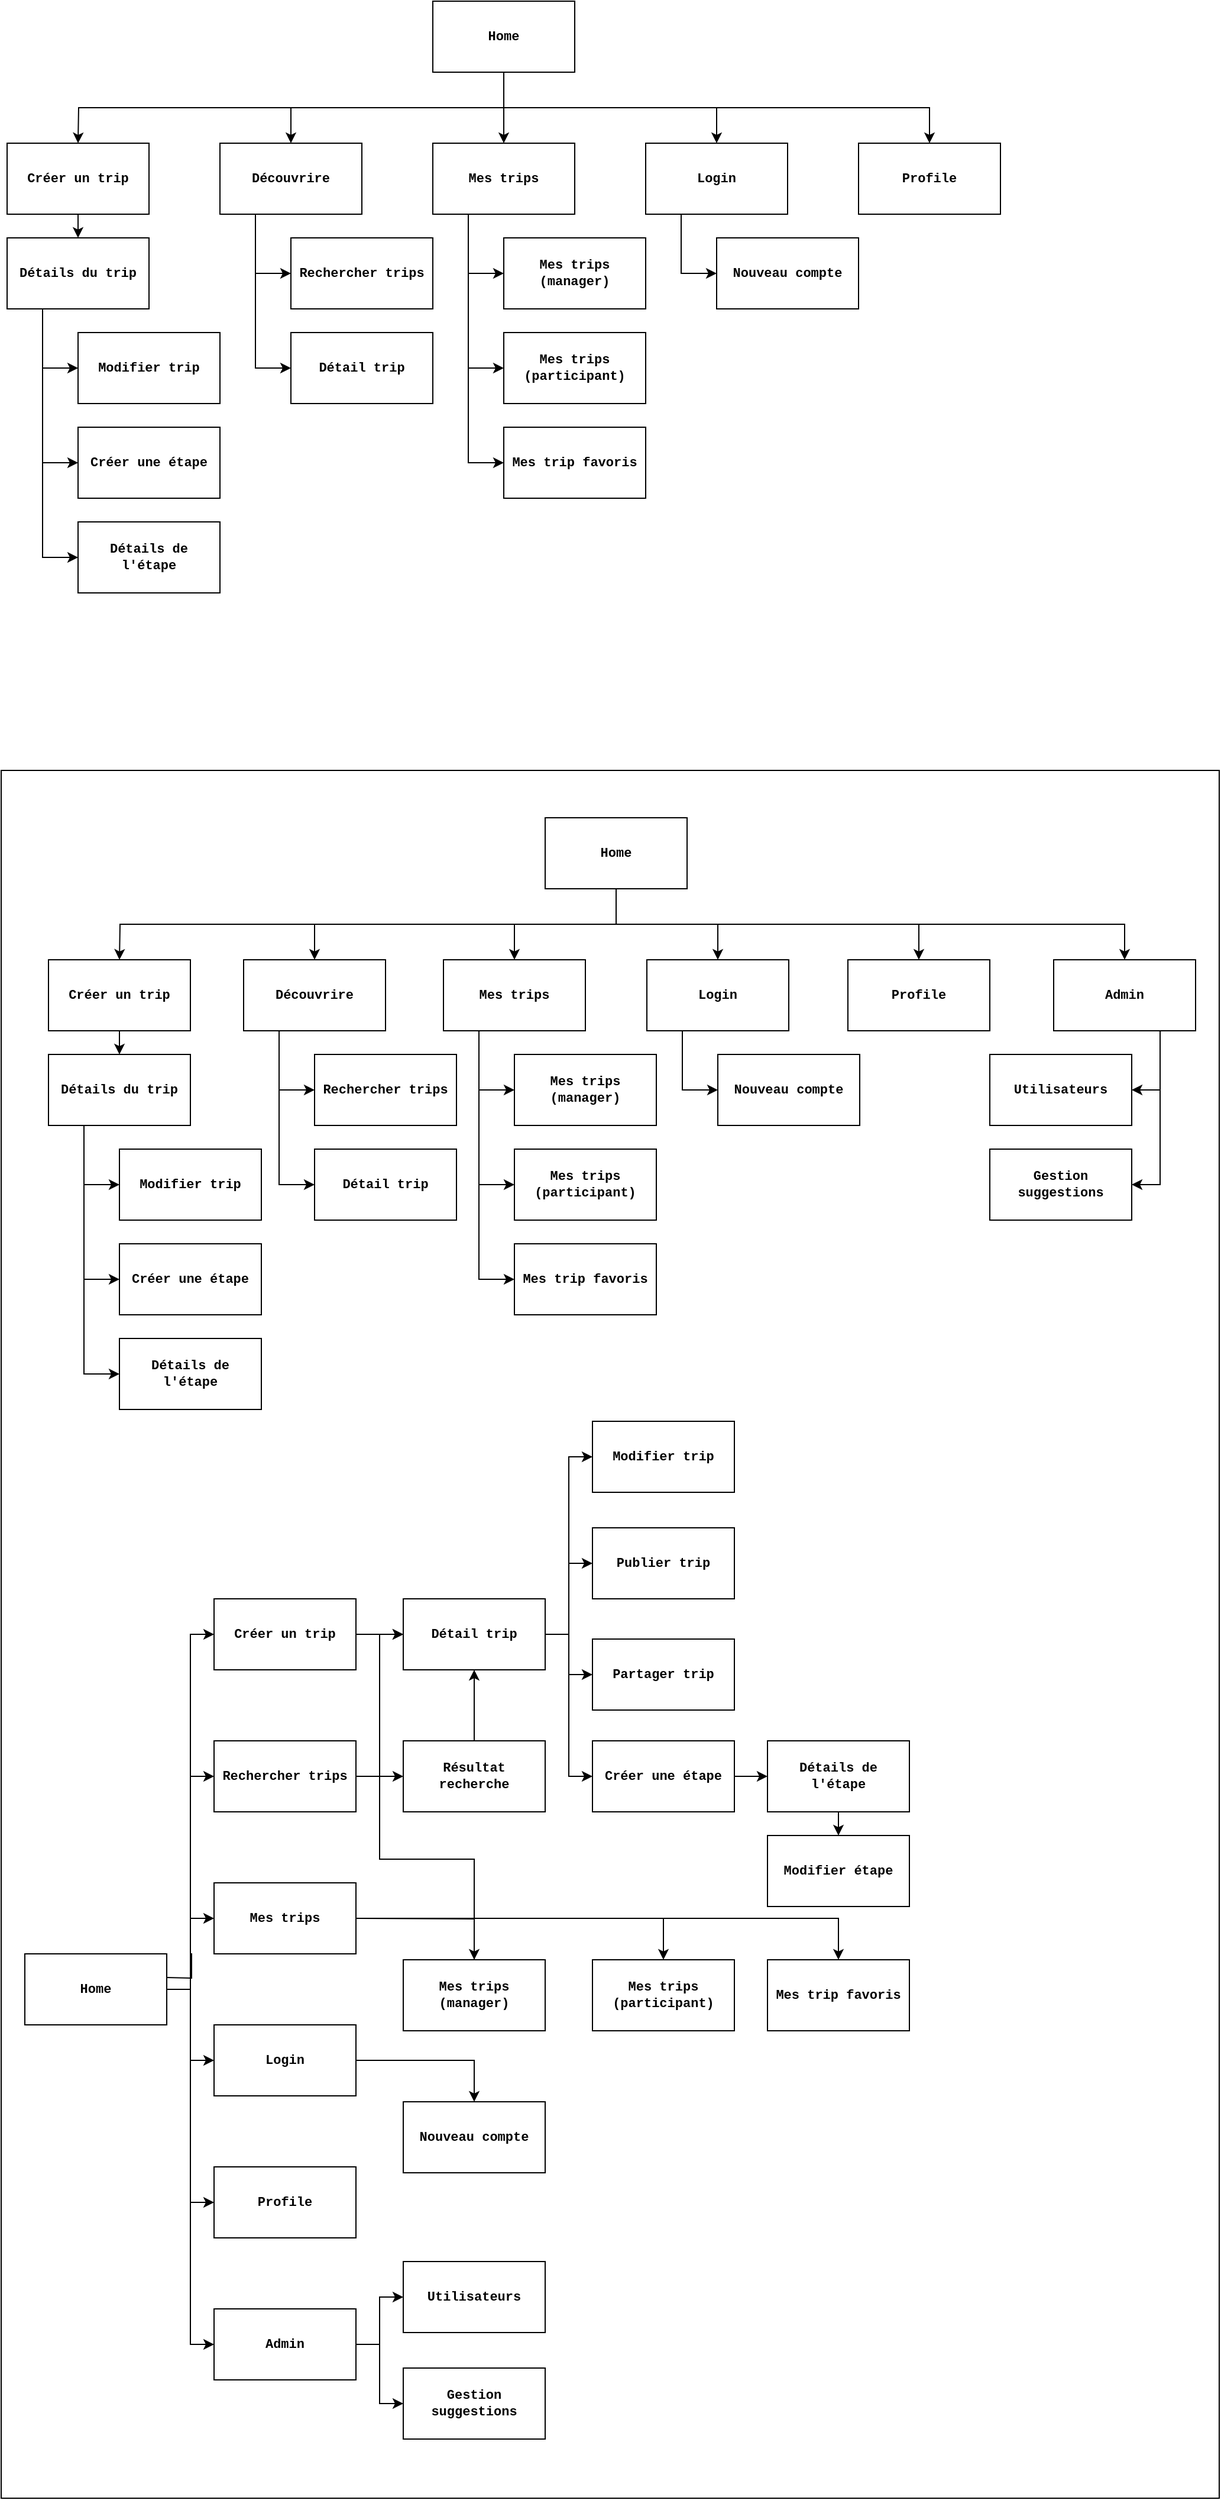 <mxfile version="18.0.1" type="device"><diagram id="WD6jhExkbre8s1qCHnuJ" name="SCREEN STRUCT"><mxGraphModel dx="1673" dy="1018" grid="1" gridSize="10" guides="1" tooltips="1" connect="1" arrows="1" fold="1" page="1" pageScale="1" pageWidth="850" pageHeight="1100" math="0" shadow="0"><root><mxCell id="0"/><mxCell id="1" parent="0"/><mxCell id="XdpDRFvXbUTiAZ6IstUA-133" value="" style="rounded=0;whiteSpace=wrap;html=1;fontFamily=Courier New;fontSize=11;" vertex="1" parent="1"><mxGeometry y="690" width="1030" height="1460" as="geometry"/></mxCell><mxCell id="XdpDRFvXbUTiAZ6IstUA-13" style="edgeStyle=orthogonalEdgeStyle;rounded=0;orthogonalLoop=1;jettySize=auto;html=1;exitX=0.5;exitY=1;exitDx=0;exitDy=0;entryX=0.5;entryY=0;entryDx=0;entryDy=0;fontFamily=Courier New;fontStyle=1;fontSize=11;" edge="1" parent="1" source="H9Oa1BhCk9RziJZAWyvI-1"><mxGeometry relative="1" as="geometry"><mxPoint x="65" y="160" as="targetPoint"/></mxGeometry></mxCell><mxCell id="XdpDRFvXbUTiAZ6IstUA-14" style="edgeStyle=orthogonalEdgeStyle;rounded=0;orthogonalLoop=1;jettySize=auto;html=1;exitX=0.5;exitY=1;exitDx=0;exitDy=0;entryX=0.5;entryY=0;entryDx=0;entryDy=0;fontFamily=Courier New;fontStyle=1;fontSize=11;" edge="1" parent="1" source="H9Oa1BhCk9RziJZAWyvI-1" target="H9Oa1BhCk9RziJZAWyvI-3"><mxGeometry relative="1" as="geometry"/></mxCell><mxCell id="XdpDRFvXbUTiAZ6IstUA-15" style="edgeStyle=orthogonalEdgeStyle;rounded=0;orthogonalLoop=1;jettySize=auto;html=1;exitX=0.5;exitY=1;exitDx=0;exitDy=0;entryX=0.5;entryY=0;entryDx=0;entryDy=0;fontFamily=Courier New;fontStyle=1;fontSize=11;" edge="1" parent="1" source="H9Oa1BhCk9RziJZAWyvI-1" target="H9Oa1BhCk9RziJZAWyvI-14"><mxGeometry relative="1" as="geometry"/></mxCell><mxCell id="XdpDRFvXbUTiAZ6IstUA-16" style="edgeStyle=orthogonalEdgeStyle;rounded=0;orthogonalLoop=1;jettySize=auto;html=1;exitX=0.5;exitY=1;exitDx=0;exitDy=0;entryX=0.5;entryY=0;entryDx=0;entryDy=0;fontFamily=Courier New;fontStyle=1;fontSize=11;" edge="1" parent="1" source="H9Oa1BhCk9RziJZAWyvI-1" target="H9Oa1BhCk9RziJZAWyvI-4"><mxGeometry relative="1" as="geometry"/></mxCell><mxCell id="XdpDRFvXbUTiAZ6IstUA-17" style="edgeStyle=orthogonalEdgeStyle;rounded=0;orthogonalLoop=1;jettySize=auto;html=1;exitX=0.5;exitY=1;exitDx=0;exitDy=0;entryX=0.5;entryY=0;entryDx=0;entryDy=0;fontFamily=Courier New;fontStyle=1;fontSize=11;" edge="1" parent="1" source="H9Oa1BhCk9RziJZAWyvI-1" target="XdpDRFvXbUTiAZ6IstUA-6"><mxGeometry relative="1" as="geometry"/></mxCell><mxCell id="H9Oa1BhCk9RziJZAWyvI-1" value="Home" style="rounded=0;whiteSpace=wrap;html=1;fontFamily=Courier New;fontStyle=1;fontSize=11;" parent="1" vertex="1"><mxGeometry x="365" y="40" width="120" height="60" as="geometry"/></mxCell><mxCell id="H9Oa1BhCk9RziJZAWyvI-20" style="edgeStyle=orthogonalEdgeStyle;rounded=0;orthogonalLoop=1;jettySize=auto;html=1;exitX=0.25;exitY=1;exitDx=0;exitDy=0;entryX=0;entryY=0.5;entryDx=0;entryDy=0;fontFamily=Courier New;fontStyle=1;fontSize=11;" parent="1" source="H9Oa1BhCk9RziJZAWyvI-3" target="H9Oa1BhCk9RziJZAWyvI-18" edge="1"><mxGeometry relative="1" as="geometry"/></mxCell><mxCell id="H9Oa1BhCk9RziJZAWyvI-21" style="edgeStyle=orthogonalEdgeStyle;rounded=0;orthogonalLoop=1;jettySize=auto;html=1;exitX=0.25;exitY=1;exitDx=0;exitDy=0;entryX=0;entryY=0.5;entryDx=0;entryDy=0;fontFamily=Courier New;fontStyle=1;fontSize=11;" parent="1" source="H9Oa1BhCk9RziJZAWyvI-3" target="H9Oa1BhCk9RziJZAWyvI-19" edge="1"><mxGeometry relative="1" as="geometry"/></mxCell><mxCell id="H9Oa1BhCk9RziJZAWyvI-3" value="Découvrire" style="rounded=0;whiteSpace=wrap;html=1;fontFamily=Courier New;fontStyle=1;fontSize=11;" parent="1" vertex="1"><mxGeometry x="185" y="160" width="120" height="60" as="geometry"/></mxCell><mxCell id="H9Oa1BhCk9RziJZAWyvI-24" style="edgeStyle=orthogonalEdgeStyle;rounded=0;orthogonalLoop=1;jettySize=auto;html=1;exitX=0.25;exitY=1;exitDx=0;exitDy=0;entryX=0;entryY=0.5;entryDx=0;entryDy=0;fontFamily=Courier New;fontStyle=1;fontSize=11;" parent="1" source="H9Oa1BhCk9RziJZAWyvI-4" target="H9Oa1BhCk9RziJZAWyvI-5" edge="1"><mxGeometry relative="1" as="geometry"/></mxCell><mxCell id="H9Oa1BhCk9RziJZAWyvI-4" value="Login" style="rounded=0;whiteSpace=wrap;html=1;fontFamily=Courier New;fontStyle=1;fontSize=11;" parent="1" vertex="1"><mxGeometry x="545" y="160" width="120" height="60" as="geometry"/></mxCell><mxCell id="H9Oa1BhCk9RziJZAWyvI-5" value="Nouveau compte" style="rounded=0;whiteSpace=wrap;html=1;fontFamily=Courier New;fontStyle=1;fontSize=11;" parent="1" vertex="1"><mxGeometry x="605" y="240" width="120" height="60" as="geometry"/></mxCell><mxCell id="H9Oa1BhCk9RziJZAWyvI-22" style="edgeStyle=orthogonalEdgeStyle;rounded=0;orthogonalLoop=1;jettySize=auto;html=1;exitX=0.25;exitY=1;exitDx=0;exitDy=0;entryX=0;entryY=0.5;entryDx=0;entryDy=0;fontFamily=Courier New;fontStyle=1;fontSize=11;" parent="1" source="H9Oa1BhCk9RziJZAWyvI-14" target="H9Oa1BhCk9RziJZAWyvI-15" edge="1"><mxGeometry relative="1" as="geometry"/></mxCell><mxCell id="H9Oa1BhCk9RziJZAWyvI-23" style="edgeStyle=orthogonalEdgeStyle;rounded=0;orthogonalLoop=1;jettySize=auto;html=1;exitX=0.25;exitY=1;exitDx=0;exitDy=0;entryX=0;entryY=0.5;entryDx=0;entryDy=0;fontFamily=Courier New;fontStyle=1;fontSize=11;" parent="1" source="H9Oa1BhCk9RziJZAWyvI-14" target="H9Oa1BhCk9RziJZAWyvI-16" edge="1"><mxGeometry relative="1" as="geometry"/></mxCell><mxCell id="XdpDRFvXbUTiAZ6IstUA-4" style="edgeStyle=orthogonalEdgeStyle;rounded=0;orthogonalLoop=1;jettySize=auto;html=1;exitX=0.25;exitY=1;exitDx=0;exitDy=0;entryX=0;entryY=0.5;entryDx=0;entryDy=0;fontFamily=Courier New;fontStyle=1;fontSize=11;" edge="1" parent="1" source="H9Oa1BhCk9RziJZAWyvI-14" target="XdpDRFvXbUTiAZ6IstUA-3"><mxGeometry relative="1" as="geometry"/></mxCell><mxCell id="H9Oa1BhCk9RziJZAWyvI-14" value="Mes trips" style="rounded=0;whiteSpace=wrap;html=1;fontFamily=Courier New;fontStyle=1;fontSize=11;" parent="1" vertex="1"><mxGeometry x="365" y="160" width="120" height="60" as="geometry"/></mxCell><mxCell id="H9Oa1BhCk9RziJZAWyvI-15" value="Mes trips (manager)" style="rounded=0;whiteSpace=wrap;html=1;fontFamily=Courier New;fontStyle=1;fontSize=11;" parent="1" vertex="1"><mxGeometry x="425" y="240" width="120" height="60" as="geometry"/></mxCell><mxCell id="H9Oa1BhCk9RziJZAWyvI-16" value="Mes trips (participant)" style="rounded=0;whiteSpace=wrap;html=1;fontFamily=Courier New;fontStyle=1;fontSize=11;" parent="1" vertex="1"><mxGeometry x="425" y="320" width="120" height="60" as="geometry"/></mxCell><mxCell id="H9Oa1BhCk9RziJZAWyvI-18" value="Rechercher trips" style="rounded=0;whiteSpace=wrap;html=1;fontFamily=Courier New;fontStyle=1;fontSize=11;" parent="1" vertex="1"><mxGeometry x="245" y="240" width="120" height="60" as="geometry"/></mxCell><mxCell id="H9Oa1BhCk9RziJZAWyvI-19" value="Détail trip" style="rounded=0;whiteSpace=wrap;html=1;fontFamily=Courier New;fontStyle=1;fontSize=11;" parent="1" vertex="1"><mxGeometry x="245" y="320" width="120" height="60" as="geometry"/></mxCell><mxCell id="H9Oa1BhCk9RziJZAWyvI-30" style="edgeStyle=orthogonalEdgeStyle;rounded=0;orthogonalLoop=1;jettySize=auto;html=1;exitX=0.5;exitY=1;exitDx=0;exitDy=0;entryX=0.5;entryY=0;entryDx=0;entryDy=0;fontFamily=Courier New;fontStyle=1;fontSize=11;" parent="1" source="H9Oa1BhCk9RziJZAWyvI-27" target="H9Oa1BhCk9RziJZAWyvI-29" edge="1"><mxGeometry relative="1" as="geometry"/></mxCell><mxCell id="H9Oa1BhCk9RziJZAWyvI-27" value="Créer un trip" style="rounded=0;whiteSpace=wrap;html=1;fontFamily=Courier New;fontStyle=1;fontSize=11;" parent="1" vertex="1"><mxGeometry x="5" y="160" width="120" height="60" as="geometry"/></mxCell><mxCell id="XdpDRFvXbUTiAZ6IstUA-25" style="edgeStyle=orthogonalEdgeStyle;rounded=0;orthogonalLoop=1;jettySize=auto;html=1;exitX=0.25;exitY=1;exitDx=0;exitDy=0;entryX=0;entryY=0.5;entryDx=0;entryDy=0;fontFamily=Courier New;fontStyle=1;fontSize=11;" edge="1" parent="1" source="H9Oa1BhCk9RziJZAWyvI-29" target="XdpDRFvXbUTiAZ6IstUA-24"><mxGeometry relative="1" as="geometry"/></mxCell><mxCell id="XdpDRFvXbUTiAZ6IstUA-26" style="edgeStyle=orthogonalEdgeStyle;rounded=0;orthogonalLoop=1;jettySize=auto;html=1;exitX=0.25;exitY=1;exitDx=0;exitDy=0;entryX=0;entryY=0.5;entryDx=0;entryDy=0;fontFamily=Courier New;fontStyle=1;fontSize=11;" edge="1" parent="1" source="H9Oa1BhCk9RziJZAWyvI-29" target="XdpDRFvXbUTiAZ6IstUA-21"><mxGeometry relative="1" as="geometry"/></mxCell><mxCell id="XdpDRFvXbUTiAZ6IstUA-27" style="edgeStyle=orthogonalEdgeStyle;rounded=0;orthogonalLoop=1;jettySize=auto;html=1;exitX=0.25;exitY=1;exitDx=0;exitDy=0;entryX=0;entryY=0.5;entryDx=0;entryDy=0;fontFamily=Courier New;fontStyle=1;fontSize=11;" edge="1" parent="1" source="H9Oa1BhCk9RziJZAWyvI-29" target="XdpDRFvXbUTiAZ6IstUA-19"><mxGeometry relative="1" as="geometry"/></mxCell><mxCell id="H9Oa1BhCk9RziJZAWyvI-29" value="Détails du trip" style="rounded=0;whiteSpace=wrap;html=1;fontFamily=Courier New;fontStyle=1;fontSize=11;" parent="1" vertex="1"><mxGeometry x="5" y="240" width="120" height="60" as="geometry"/></mxCell><mxCell id="XdpDRFvXbUTiAZ6IstUA-3" value="Mes trip favoris" style="rounded=0;whiteSpace=wrap;html=1;fontFamily=Courier New;fontStyle=1;fontSize=11;" vertex="1" parent="1"><mxGeometry x="425" y="400" width="120" height="60" as="geometry"/></mxCell><mxCell id="XdpDRFvXbUTiAZ6IstUA-6" value="Profile" style="rounded=0;whiteSpace=wrap;html=1;fontFamily=Courier New;fontStyle=1;fontSize=11;" vertex="1" parent="1"><mxGeometry x="725" y="160" width="120" height="60" as="geometry"/></mxCell><mxCell id="XdpDRFvXbUTiAZ6IstUA-19" value="Détails de l'étape" style="rounded=0;whiteSpace=wrap;html=1;fontFamily=Courier New;fontStyle=1;fontSize=11;" vertex="1" parent="1"><mxGeometry x="65" y="480" width="120" height="60" as="geometry"/></mxCell><mxCell id="XdpDRFvXbUTiAZ6IstUA-21" value="Créer une étape" style="rounded=0;whiteSpace=wrap;html=1;fontFamily=Courier New;fontStyle=1;fontSize=11;" vertex="1" parent="1"><mxGeometry x="65" y="400" width="120" height="60" as="geometry"/></mxCell><mxCell id="XdpDRFvXbUTiAZ6IstUA-24" value="Modifier trip" style="rounded=0;whiteSpace=wrap;html=1;fontFamily=Courier New;fontStyle=1;fontSize=11;" vertex="1" parent="1"><mxGeometry x="65" y="320" width="120" height="60" as="geometry"/></mxCell><mxCell id="XdpDRFvXbUTiAZ6IstUA-28" style="edgeStyle=orthogonalEdgeStyle;rounded=0;orthogonalLoop=1;jettySize=auto;html=1;exitX=0.5;exitY=1;exitDx=0;exitDy=0;entryX=0.5;entryY=0;entryDx=0;entryDy=0;fontFamily=Courier New;fontStyle=1;fontSize=11;" edge="1" parent="1" source="XdpDRFvXbUTiAZ6IstUA-33"><mxGeometry relative="1" as="geometry"><mxPoint x="100" y="850" as="targetPoint"/></mxGeometry></mxCell><mxCell id="XdpDRFvXbUTiAZ6IstUA-29" style="edgeStyle=orthogonalEdgeStyle;rounded=0;orthogonalLoop=1;jettySize=auto;html=1;exitX=0.5;exitY=1;exitDx=0;exitDy=0;entryX=0.5;entryY=0;entryDx=0;entryDy=0;fontFamily=Courier New;fontStyle=1;fontSize=11;" edge="1" parent="1" source="XdpDRFvXbUTiAZ6IstUA-33" target="XdpDRFvXbUTiAZ6IstUA-36"><mxGeometry relative="1" as="geometry"/></mxCell><mxCell id="XdpDRFvXbUTiAZ6IstUA-30" style="edgeStyle=orthogonalEdgeStyle;rounded=0;orthogonalLoop=1;jettySize=auto;html=1;exitX=0.5;exitY=1;exitDx=0;exitDy=0;entryX=0.5;entryY=0;entryDx=0;entryDy=0;fontFamily=Courier New;fontStyle=1;fontSize=11;" edge="1" parent="1" source="XdpDRFvXbUTiAZ6IstUA-33" target="XdpDRFvXbUTiAZ6IstUA-43"><mxGeometry relative="1" as="geometry"/></mxCell><mxCell id="XdpDRFvXbUTiAZ6IstUA-31" style="edgeStyle=orthogonalEdgeStyle;rounded=0;orthogonalLoop=1;jettySize=auto;html=1;exitX=0.5;exitY=1;exitDx=0;exitDy=0;entryX=0.5;entryY=0;entryDx=0;entryDy=0;fontFamily=Courier New;fontStyle=1;fontSize=11;" edge="1" parent="1" source="XdpDRFvXbUTiAZ6IstUA-33" target="XdpDRFvXbUTiAZ6IstUA-38"><mxGeometry relative="1" as="geometry"/></mxCell><mxCell id="XdpDRFvXbUTiAZ6IstUA-32" style="edgeStyle=orthogonalEdgeStyle;rounded=0;orthogonalLoop=1;jettySize=auto;html=1;exitX=0.5;exitY=1;exitDx=0;exitDy=0;entryX=0.5;entryY=0;entryDx=0;entryDy=0;fontFamily=Courier New;fontStyle=1;fontSize=11;" edge="1" parent="1" source="XdpDRFvXbUTiAZ6IstUA-33" target="XdpDRFvXbUTiAZ6IstUA-55"><mxGeometry relative="1" as="geometry"/></mxCell><mxCell id="XdpDRFvXbUTiAZ6IstUA-61" style="edgeStyle=orthogonalEdgeStyle;rounded=0;orthogonalLoop=1;jettySize=auto;html=1;exitX=0.5;exitY=1;exitDx=0;exitDy=0;entryX=0.5;entryY=0;entryDx=0;entryDy=0;fontFamily=Courier New;fontStyle=1;fontSize=11;" edge="1" parent="1" source="XdpDRFvXbUTiAZ6IstUA-33" target="XdpDRFvXbUTiAZ6IstUA-59"><mxGeometry relative="1" as="geometry"/></mxCell><mxCell id="XdpDRFvXbUTiAZ6IstUA-33" value="Home" style="rounded=0;whiteSpace=wrap;html=1;fontFamily=Courier New;fontStyle=1;fontSize=11;" vertex="1" parent="1"><mxGeometry x="460" y="730" width="120" height="60" as="geometry"/></mxCell><mxCell id="XdpDRFvXbUTiAZ6IstUA-34" style="edgeStyle=orthogonalEdgeStyle;rounded=0;orthogonalLoop=1;jettySize=auto;html=1;exitX=0.25;exitY=1;exitDx=0;exitDy=0;entryX=0;entryY=0.5;entryDx=0;entryDy=0;fontFamily=Courier New;fontStyle=1;fontSize=11;" edge="1" parent="1" source="XdpDRFvXbUTiAZ6IstUA-36" target="XdpDRFvXbUTiAZ6IstUA-46"><mxGeometry relative="1" as="geometry"/></mxCell><mxCell id="XdpDRFvXbUTiAZ6IstUA-35" style="edgeStyle=orthogonalEdgeStyle;rounded=0;orthogonalLoop=1;jettySize=auto;html=1;exitX=0.25;exitY=1;exitDx=0;exitDy=0;entryX=0;entryY=0.5;entryDx=0;entryDy=0;fontFamily=Courier New;fontStyle=1;fontSize=11;" edge="1" parent="1" source="XdpDRFvXbUTiAZ6IstUA-36" target="XdpDRFvXbUTiAZ6IstUA-47"><mxGeometry relative="1" as="geometry"/></mxCell><mxCell id="XdpDRFvXbUTiAZ6IstUA-36" value="Découvrire" style="rounded=0;whiteSpace=wrap;html=1;fontFamily=Courier New;fontStyle=1;fontSize=11;" vertex="1" parent="1"><mxGeometry x="205" y="850" width="120" height="60" as="geometry"/></mxCell><mxCell id="XdpDRFvXbUTiAZ6IstUA-37" style="edgeStyle=orthogonalEdgeStyle;rounded=0;orthogonalLoop=1;jettySize=auto;html=1;exitX=0.25;exitY=1;exitDx=0;exitDy=0;entryX=0;entryY=0.5;entryDx=0;entryDy=0;fontFamily=Courier New;fontStyle=1;fontSize=11;" edge="1" parent="1" source="XdpDRFvXbUTiAZ6IstUA-38" target="XdpDRFvXbUTiAZ6IstUA-39"><mxGeometry relative="1" as="geometry"/></mxCell><mxCell id="XdpDRFvXbUTiAZ6IstUA-38" value="Login" style="rounded=0;whiteSpace=wrap;html=1;fontFamily=Courier New;fontStyle=1;fontSize=11;" vertex="1" parent="1"><mxGeometry x="546" y="850" width="120" height="60" as="geometry"/></mxCell><mxCell id="XdpDRFvXbUTiAZ6IstUA-39" value="Nouveau compte" style="rounded=0;whiteSpace=wrap;html=1;fontFamily=Courier New;fontStyle=1;fontSize=11;" vertex="1" parent="1"><mxGeometry x="606" y="930" width="120" height="60" as="geometry"/></mxCell><mxCell id="XdpDRFvXbUTiAZ6IstUA-40" style="edgeStyle=orthogonalEdgeStyle;rounded=0;orthogonalLoop=1;jettySize=auto;html=1;exitX=0.25;exitY=1;exitDx=0;exitDy=0;entryX=0;entryY=0.5;entryDx=0;entryDy=0;fontFamily=Courier New;fontStyle=1;fontSize=11;" edge="1" parent="1" source="XdpDRFvXbUTiAZ6IstUA-43" target="XdpDRFvXbUTiAZ6IstUA-44"><mxGeometry relative="1" as="geometry"/></mxCell><mxCell id="XdpDRFvXbUTiAZ6IstUA-41" style="edgeStyle=orthogonalEdgeStyle;rounded=0;orthogonalLoop=1;jettySize=auto;html=1;exitX=0.25;exitY=1;exitDx=0;exitDy=0;entryX=0;entryY=0.5;entryDx=0;entryDy=0;fontFamily=Courier New;fontStyle=1;fontSize=11;" edge="1" parent="1" source="XdpDRFvXbUTiAZ6IstUA-43" target="XdpDRFvXbUTiAZ6IstUA-45"><mxGeometry relative="1" as="geometry"/></mxCell><mxCell id="XdpDRFvXbUTiAZ6IstUA-42" style="edgeStyle=orthogonalEdgeStyle;rounded=0;orthogonalLoop=1;jettySize=auto;html=1;exitX=0.25;exitY=1;exitDx=0;exitDy=0;entryX=0;entryY=0.5;entryDx=0;entryDy=0;fontFamily=Courier New;fontStyle=1;fontSize=11;" edge="1" parent="1" source="XdpDRFvXbUTiAZ6IstUA-43" target="XdpDRFvXbUTiAZ6IstUA-54"><mxGeometry relative="1" as="geometry"/></mxCell><mxCell id="XdpDRFvXbUTiAZ6IstUA-43" value="Mes trips" style="rounded=0;whiteSpace=wrap;html=1;fontFamily=Courier New;fontStyle=1;fontSize=11;" vertex="1" parent="1"><mxGeometry x="374" y="850" width="120" height="60" as="geometry"/></mxCell><mxCell id="XdpDRFvXbUTiAZ6IstUA-44" value="Mes trips (manager)" style="rounded=0;whiteSpace=wrap;html=1;fontFamily=Courier New;fontStyle=1;fontSize=11;" vertex="1" parent="1"><mxGeometry x="434" y="930" width="120" height="60" as="geometry"/></mxCell><mxCell id="XdpDRFvXbUTiAZ6IstUA-45" value="Mes trips (participant)" style="rounded=0;whiteSpace=wrap;html=1;fontFamily=Courier New;fontStyle=1;fontSize=11;" vertex="1" parent="1"><mxGeometry x="434" y="1010" width="120" height="60" as="geometry"/></mxCell><mxCell id="XdpDRFvXbUTiAZ6IstUA-46" value="Rechercher trips" style="rounded=0;whiteSpace=wrap;html=1;fontFamily=Courier New;fontStyle=1;fontSize=11;" vertex="1" parent="1"><mxGeometry x="265" y="930" width="120" height="60" as="geometry"/></mxCell><mxCell id="XdpDRFvXbUTiAZ6IstUA-47" value="Détail trip" style="rounded=0;whiteSpace=wrap;html=1;fontFamily=Courier New;fontStyle=1;fontSize=11;" vertex="1" parent="1"><mxGeometry x="265" y="1010" width="120" height="60" as="geometry"/></mxCell><mxCell id="XdpDRFvXbUTiAZ6IstUA-48" style="edgeStyle=orthogonalEdgeStyle;rounded=0;orthogonalLoop=1;jettySize=auto;html=1;exitX=0.5;exitY=1;exitDx=0;exitDy=0;entryX=0.5;entryY=0;entryDx=0;entryDy=0;fontFamily=Courier New;fontStyle=1;fontSize=11;" edge="1" parent="1" source="XdpDRFvXbUTiAZ6IstUA-49" target="XdpDRFvXbUTiAZ6IstUA-53"><mxGeometry relative="1" as="geometry"/></mxCell><mxCell id="XdpDRFvXbUTiAZ6IstUA-49" value="Créer un trip" style="rounded=0;whiteSpace=wrap;html=1;fontFamily=Courier New;fontStyle=1;fontSize=11;" vertex="1" parent="1"><mxGeometry x="40" y="850" width="120" height="60" as="geometry"/></mxCell><mxCell id="XdpDRFvXbUTiAZ6IstUA-50" style="edgeStyle=orthogonalEdgeStyle;rounded=0;orthogonalLoop=1;jettySize=auto;html=1;exitX=0.25;exitY=1;exitDx=0;exitDy=0;entryX=0;entryY=0.5;entryDx=0;entryDy=0;fontFamily=Courier New;fontStyle=1;fontSize=11;" edge="1" parent="1" source="XdpDRFvXbUTiAZ6IstUA-53" target="XdpDRFvXbUTiAZ6IstUA-58"><mxGeometry relative="1" as="geometry"/></mxCell><mxCell id="XdpDRFvXbUTiAZ6IstUA-51" style="edgeStyle=orthogonalEdgeStyle;rounded=0;orthogonalLoop=1;jettySize=auto;html=1;exitX=0.25;exitY=1;exitDx=0;exitDy=0;entryX=0;entryY=0.5;entryDx=0;entryDy=0;fontFamily=Courier New;fontStyle=1;fontSize=11;" edge="1" parent="1" source="XdpDRFvXbUTiAZ6IstUA-53" target="XdpDRFvXbUTiAZ6IstUA-57"><mxGeometry relative="1" as="geometry"/></mxCell><mxCell id="XdpDRFvXbUTiAZ6IstUA-52" style="edgeStyle=orthogonalEdgeStyle;rounded=0;orthogonalLoop=1;jettySize=auto;html=1;exitX=0.25;exitY=1;exitDx=0;exitDy=0;entryX=0;entryY=0.5;entryDx=0;entryDy=0;fontFamily=Courier New;fontStyle=1;fontSize=11;" edge="1" parent="1" source="XdpDRFvXbUTiAZ6IstUA-53" target="XdpDRFvXbUTiAZ6IstUA-56"><mxGeometry relative="1" as="geometry"/></mxCell><mxCell id="XdpDRFvXbUTiAZ6IstUA-53" value="Détails du trip" style="rounded=0;whiteSpace=wrap;html=1;fontFamily=Courier New;fontStyle=1;fontSize=11;" vertex="1" parent="1"><mxGeometry x="40" y="930" width="120" height="60" as="geometry"/></mxCell><mxCell id="XdpDRFvXbUTiAZ6IstUA-54" value="Mes trip favoris" style="rounded=0;whiteSpace=wrap;html=1;fontFamily=Courier New;fontStyle=1;fontSize=11;" vertex="1" parent="1"><mxGeometry x="434" y="1090" width="120" height="60" as="geometry"/></mxCell><mxCell id="XdpDRFvXbUTiAZ6IstUA-55" value="Profile" style="rounded=0;whiteSpace=wrap;html=1;fontFamily=Courier New;fontStyle=1;fontSize=11;" vertex="1" parent="1"><mxGeometry x="716" y="850" width="120" height="60" as="geometry"/></mxCell><mxCell id="XdpDRFvXbUTiAZ6IstUA-56" value="Détails de l'étape" style="rounded=0;whiteSpace=wrap;html=1;fontFamily=Courier New;fontStyle=1;fontSize=11;" vertex="1" parent="1"><mxGeometry x="100" y="1170" width="120" height="60" as="geometry"/></mxCell><mxCell id="XdpDRFvXbUTiAZ6IstUA-57" value="Créer une étape" style="rounded=0;whiteSpace=wrap;html=1;fontFamily=Courier New;fontStyle=1;fontSize=11;" vertex="1" parent="1"><mxGeometry x="100" y="1090" width="120" height="60" as="geometry"/></mxCell><mxCell id="XdpDRFvXbUTiAZ6IstUA-58" value="Modifier trip" style="rounded=0;whiteSpace=wrap;html=1;fontFamily=Courier New;fontStyle=1;fontSize=11;" vertex="1" parent="1"><mxGeometry x="100" y="1010" width="120" height="60" as="geometry"/></mxCell><mxCell id="XdpDRFvXbUTiAZ6IstUA-64" style="edgeStyle=orthogonalEdgeStyle;rounded=0;orthogonalLoop=1;jettySize=auto;html=1;exitX=0.75;exitY=1;exitDx=0;exitDy=0;entryX=1;entryY=0.5;entryDx=0;entryDy=0;fontFamily=Courier New;fontStyle=1;fontSize=11;" edge="1" parent="1" source="XdpDRFvXbUTiAZ6IstUA-59" target="XdpDRFvXbUTiAZ6IstUA-62"><mxGeometry relative="1" as="geometry"/></mxCell><mxCell id="XdpDRFvXbUTiAZ6IstUA-65" style="edgeStyle=orthogonalEdgeStyle;rounded=0;orthogonalLoop=1;jettySize=auto;html=1;exitX=0.75;exitY=1;exitDx=0;exitDy=0;entryX=1;entryY=0.5;entryDx=0;entryDy=0;fontFamily=Courier New;fontStyle=1;fontSize=11;" edge="1" parent="1" source="XdpDRFvXbUTiAZ6IstUA-59" target="XdpDRFvXbUTiAZ6IstUA-63"><mxGeometry relative="1" as="geometry"/></mxCell><mxCell id="XdpDRFvXbUTiAZ6IstUA-59" value="Admin" style="rounded=0;whiteSpace=wrap;html=1;fontFamily=Courier New;fontStyle=1;fontSize=11;" vertex="1" parent="1"><mxGeometry x="890" y="850" width="120" height="60" as="geometry"/></mxCell><mxCell id="XdpDRFvXbUTiAZ6IstUA-62" value="Utilisateurs" style="rounded=0;whiteSpace=wrap;html=1;fontFamily=Courier New;fontStyle=1;fontSize=11;" vertex="1" parent="1"><mxGeometry x="836" y="930" width="120" height="60" as="geometry"/></mxCell><mxCell id="XdpDRFvXbUTiAZ6IstUA-63" value="Gestion suggestions" style="rounded=0;whiteSpace=wrap;html=1;fontFamily=Courier New;fontStyle=1;fontSize=11;" vertex="1" parent="1"><mxGeometry x="836" y="1010" width="120" height="60" as="geometry"/></mxCell><mxCell id="XdpDRFvXbUTiAZ6IstUA-104" style="edgeStyle=orthogonalEdgeStyle;rounded=0;orthogonalLoop=1;jettySize=auto;html=1;exitX=1;exitY=0.5;exitDx=0;exitDy=0;entryX=0;entryY=0.5;entryDx=0;entryDy=0;fontFamily=Courier New;fontSize=11;" edge="1" parent="1" source="XdpDRFvXbUTiAZ6IstUA-73" target="XdpDRFvXbUTiAZ6IstUA-89"><mxGeometry relative="1" as="geometry"/></mxCell><mxCell id="XdpDRFvXbUTiAZ6IstUA-111" style="edgeStyle=orthogonalEdgeStyle;rounded=0;orthogonalLoop=1;jettySize=auto;html=1;exitX=1;exitY=0.5;exitDx=0;exitDy=0;entryX=0;entryY=0.5;entryDx=0;entryDy=0;fontFamily=Courier New;fontSize=11;" edge="1" parent="1" source="XdpDRFvXbUTiAZ6IstUA-73" target="XdpDRFvXbUTiAZ6IstUA-86"><mxGeometry relative="1" as="geometry"/></mxCell><mxCell id="XdpDRFvXbUTiAZ6IstUA-122" style="edgeStyle=orthogonalEdgeStyle;rounded=0;orthogonalLoop=1;jettySize=auto;html=1;exitX=1;exitY=0.5;exitDx=0;exitDy=0;entryX=0;entryY=0.5;entryDx=0;entryDy=0;fontFamily=Courier New;fontSize=11;" edge="1" parent="1" target="XdpDRFvXbUTiAZ6IstUA-83"><mxGeometry relative="1" as="geometry"><mxPoint x="140" y="1710" as="sourcePoint"/></mxGeometry></mxCell><mxCell id="XdpDRFvXbUTiAZ6IstUA-123" style="edgeStyle=orthogonalEdgeStyle;rounded=0;orthogonalLoop=1;jettySize=auto;html=1;exitX=1;exitY=0.5;exitDx=0;exitDy=0;entryX=0;entryY=0.5;entryDx=0;entryDy=0;fontFamily=Courier New;fontSize=11;" edge="1" parent="1" source="XdpDRFvXbUTiAZ6IstUA-73" target="XdpDRFvXbUTiAZ6IstUA-78"><mxGeometry relative="1" as="geometry"/></mxCell><mxCell id="XdpDRFvXbUTiAZ6IstUA-124" style="edgeStyle=orthogonalEdgeStyle;rounded=0;orthogonalLoop=1;jettySize=auto;html=1;exitX=1;exitY=0.5;exitDx=0;exitDy=0;entryX=0;entryY=0.5;entryDx=0;entryDy=0;fontFamily=Courier New;fontSize=11;" edge="1" parent="1" source="XdpDRFvXbUTiAZ6IstUA-73" target="XdpDRFvXbUTiAZ6IstUA-95"><mxGeometry relative="1" as="geometry"/></mxCell><mxCell id="XdpDRFvXbUTiAZ6IstUA-125" style="edgeStyle=orthogonalEdgeStyle;rounded=0;orthogonalLoop=1;jettySize=auto;html=1;exitX=1;exitY=0.5;exitDx=0;exitDy=0;entryX=0;entryY=0.5;entryDx=0;entryDy=0;fontFamily=Courier New;fontSize=11;" edge="1" parent="1" source="XdpDRFvXbUTiAZ6IstUA-73" target="XdpDRFvXbUTiAZ6IstUA-101"><mxGeometry relative="1" as="geometry"/></mxCell><mxCell id="XdpDRFvXbUTiAZ6IstUA-73" value="Home" style="rounded=0;whiteSpace=wrap;html=1;fontFamily=Courier New;fontStyle=1;fontSize=11;" vertex="1" parent="1"><mxGeometry x="20" y="1690" width="120" height="60" as="geometry"/></mxCell><mxCell id="XdpDRFvXbUTiAZ6IstUA-145" style="edgeStyle=orthogonalEdgeStyle;rounded=0;orthogonalLoop=1;jettySize=auto;html=1;exitX=1;exitY=0.5;exitDx=0;exitDy=0;entryX=0.5;entryY=0;entryDx=0;entryDy=0;fontFamily=Courier New;fontSize=11;" edge="1" parent="1" source="XdpDRFvXbUTiAZ6IstUA-78" target="XdpDRFvXbUTiAZ6IstUA-79"><mxGeometry relative="1" as="geometry"/></mxCell><mxCell id="XdpDRFvXbUTiAZ6IstUA-78" value="Login" style="rounded=0;whiteSpace=wrap;html=1;fontFamily=Courier New;fontStyle=1;fontSize=11;" vertex="1" parent="1"><mxGeometry x="180" y="1750" width="120" height="60" as="geometry"/></mxCell><mxCell id="XdpDRFvXbUTiAZ6IstUA-79" value="Nouveau compte" style="rounded=0;whiteSpace=wrap;html=1;fontFamily=Courier New;fontStyle=1;fontSize=11;" vertex="1" parent="1"><mxGeometry x="340" y="1815" width="120" height="60" as="geometry"/></mxCell><mxCell id="XdpDRFvXbUTiAZ6IstUA-115" style="edgeStyle=orthogonalEdgeStyle;rounded=0;orthogonalLoop=1;jettySize=auto;html=1;entryX=0.5;entryY=0;entryDx=0;entryDy=0;fontFamily=Courier New;fontSize=11;" edge="1" parent="1" target="XdpDRFvXbUTiAZ6IstUA-84"><mxGeometry relative="1" as="geometry"><mxPoint x="300" y="1660" as="sourcePoint"/></mxGeometry></mxCell><mxCell id="XdpDRFvXbUTiAZ6IstUA-117" style="edgeStyle=orthogonalEdgeStyle;rounded=0;orthogonalLoop=1;jettySize=auto;html=1;exitX=1;exitY=0.5;exitDx=0;exitDy=0;entryX=0.5;entryY=0;entryDx=0;entryDy=0;fontFamily=Courier New;fontSize=11;" edge="1" parent="1" source="XdpDRFvXbUTiAZ6IstUA-83" target="XdpDRFvXbUTiAZ6IstUA-85"><mxGeometry relative="1" as="geometry"/></mxCell><mxCell id="XdpDRFvXbUTiAZ6IstUA-118" style="edgeStyle=orthogonalEdgeStyle;rounded=0;orthogonalLoop=1;jettySize=auto;html=1;exitX=1;exitY=0.5;exitDx=0;exitDy=0;entryX=0.5;entryY=0;entryDx=0;entryDy=0;fontFamily=Courier New;fontSize=11;" edge="1" parent="1" source="XdpDRFvXbUTiAZ6IstUA-83" target="XdpDRFvXbUTiAZ6IstUA-94"><mxGeometry relative="1" as="geometry"/></mxCell><mxCell id="XdpDRFvXbUTiAZ6IstUA-83" value="Mes trips" style="rounded=0;whiteSpace=wrap;html=1;fontFamily=Courier New;fontStyle=1;fontSize=11;" vertex="1" parent="1"><mxGeometry x="180" y="1630" width="120" height="60" as="geometry"/></mxCell><mxCell id="XdpDRFvXbUTiAZ6IstUA-149" style="edgeStyle=orthogonalEdgeStyle;rounded=0;orthogonalLoop=1;jettySize=auto;html=1;exitX=0.5;exitY=0;exitDx=0;exitDy=0;entryX=0;entryY=0.5;entryDx=0;entryDy=0;fontFamily=Courier New;fontSize=11;" edge="1" parent="1" source="XdpDRFvXbUTiAZ6IstUA-84" target="XdpDRFvXbUTiAZ6IstUA-87"><mxGeometry relative="1" as="geometry"><Array as="points"><mxPoint x="400" y="1610"/><mxPoint x="320" y="1610"/><mxPoint x="320" y="1420"/></Array></mxGeometry></mxCell><mxCell id="XdpDRFvXbUTiAZ6IstUA-84" value="Mes trips (manager)" style="rounded=0;whiteSpace=wrap;html=1;fontFamily=Courier New;fontStyle=1;fontSize=11;" vertex="1" parent="1"><mxGeometry x="340" y="1695" width="120" height="60" as="geometry"/></mxCell><mxCell id="XdpDRFvXbUTiAZ6IstUA-85" value="Mes trips (participant)" style="rounded=0;whiteSpace=wrap;html=1;fontFamily=Courier New;fontStyle=1;fontSize=11;" vertex="1" parent="1"><mxGeometry x="500" y="1695" width="120" height="60" as="geometry"/></mxCell><mxCell id="XdpDRFvXbUTiAZ6IstUA-107" style="edgeStyle=orthogonalEdgeStyle;rounded=0;orthogonalLoop=1;jettySize=auto;html=1;exitX=1;exitY=0.5;exitDx=0;exitDy=0;entryX=0;entryY=0.5;entryDx=0;entryDy=0;fontFamily=Courier New;fontSize=11;" edge="1" parent="1" source="XdpDRFvXbUTiAZ6IstUA-86" target="XdpDRFvXbUTiAZ6IstUA-106"><mxGeometry relative="1" as="geometry"/></mxCell><mxCell id="XdpDRFvXbUTiAZ6IstUA-86" value="Rechercher trips" style="rounded=0;whiteSpace=wrap;html=1;fontFamily=Courier New;fontStyle=1;fontSize=11;" vertex="1" parent="1"><mxGeometry x="180" y="1510" width="120" height="60" as="geometry"/></mxCell><mxCell id="XdpDRFvXbUTiAZ6IstUA-108" style="edgeStyle=orthogonalEdgeStyle;rounded=0;orthogonalLoop=1;jettySize=auto;html=1;exitX=1;exitY=0.5;exitDx=0;exitDy=0;entryX=0;entryY=0.5;entryDx=0;entryDy=0;fontFamily=Courier New;fontSize=11;" edge="1" parent="1" source="XdpDRFvXbUTiAZ6IstUA-87" target="XdpDRFvXbUTiAZ6IstUA-97"><mxGeometry relative="1" as="geometry"/></mxCell><mxCell id="XdpDRFvXbUTiAZ6IstUA-110" style="edgeStyle=orthogonalEdgeStyle;rounded=0;orthogonalLoop=1;jettySize=auto;html=1;exitX=1;exitY=0.5;exitDx=0;exitDy=0;entryX=0;entryY=0.5;entryDx=0;entryDy=0;fontFamily=Courier New;fontSize=11;" edge="1" parent="1" source="XdpDRFvXbUTiAZ6IstUA-87" target="XdpDRFvXbUTiAZ6IstUA-98"><mxGeometry relative="1" as="geometry"/></mxCell><mxCell id="XdpDRFvXbUTiAZ6IstUA-137" style="edgeStyle=orthogonalEdgeStyle;rounded=0;orthogonalLoop=1;jettySize=auto;html=1;exitX=1;exitY=0.5;exitDx=0;exitDy=0;entryX=0;entryY=0.5;entryDx=0;entryDy=0;fontFamily=Courier New;fontSize=11;" edge="1" parent="1" source="XdpDRFvXbUTiAZ6IstUA-87" target="XdpDRFvXbUTiAZ6IstUA-136"><mxGeometry relative="1" as="geometry"/></mxCell><mxCell id="XdpDRFvXbUTiAZ6IstUA-138" style="edgeStyle=orthogonalEdgeStyle;rounded=0;orthogonalLoop=1;jettySize=auto;html=1;exitX=1;exitY=0.5;exitDx=0;exitDy=0;entryX=0;entryY=0.5;entryDx=0;entryDy=0;fontFamily=Courier New;fontSize=11;" edge="1" parent="1" source="XdpDRFvXbUTiAZ6IstUA-87" target="XdpDRFvXbUTiAZ6IstUA-135"><mxGeometry relative="1" as="geometry"/></mxCell><mxCell id="XdpDRFvXbUTiAZ6IstUA-87" value="Détail trip" style="rounded=0;whiteSpace=wrap;html=1;fontFamily=Courier New;fontStyle=1;fontSize=11;" vertex="1" parent="1"><mxGeometry x="340" y="1390" width="120" height="60" as="geometry"/></mxCell><mxCell id="XdpDRFvXbUTiAZ6IstUA-105" style="edgeStyle=orthogonalEdgeStyle;rounded=0;orthogonalLoop=1;jettySize=auto;html=1;exitX=1;exitY=0.5;exitDx=0;exitDy=0;entryX=0;entryY=0.5;entryDx=0;entryDy=0;fontFamily=Courier New;fontSize=11;" edge="1" parent="1" source="XdpDRFvXbUTiAZ6IstUA-89" target="XdpDRFvXbUTiAZ6IstUA-87"><mxGeometry relative="1" as="geometry"/></mxCell><mxCell id="XdpDRFvXbUTiAZ6IstUA-89" value="Créer un trip" style="rounded=0;whiteSpace=wrap;html=1;fontFamily=Courier New;fontStyle=1;fontSize=11;" vertex="1" parent="1"><mxGeometry x="180" y="1390" width="120" height="60" as="geometry"/></mxCell><mxCell id="XdpDRFvXbUTiAZ6IstUA-94" value="Mes trip favoris" style="rounded=0;whiteSpace=wrap;html=1;fontFamily=Courier New;fontStyle=1;fontSize=11;" vertex="1" parent="1"><mxGeometry x="648" y="1695" width="120" height="60" as="geometry"/></mxCell><mxCell id="XdpDRFvXbUTiAZ6IstUA-95" value="Profile" style="rounded=0;whiteSpace=wrap;html=1;fontFamily=Courier New;fontStyle=1;fontSize=11;" vertex="1" parent="1"><mxGeometry x="180" y="1870" width="120" height="60" as="geometry"/></mxCell><mxCell id="XdpDRFvXbUTiAZ6IstUA-143" style="edgeStyle=orthogonalEdgeStyle;rounded=0;orthogonalLoop=1;jettySize=auto;html=1;exitX=0.5;exitY=1;exitDx=0;exitDy=0;entryX=0.5;entryY=0;entryDx=0;entryDy=0;fontFamily=Courier New;fontSize=11;" edge="1" parent="1" source="XdpDRFvXbUTiAZ6IstUA-96" target="XdpDRFvXbUTiAZ6IstUA-139"><mxGeometry relative="1" as="geometry"/></mxCell><mxCell id="XdpDRFvXbUTiAZ6IstUA-96" value="Détails de l'étape" style="rounded=0;whiteSpace=wrap;html=1;fontFamily=Courier New;fontStyle=1;fontSize=11;" vertex="1" parent="1"><mxGeometry x="648" y="1510" width="120" height="60" as="geometry"/></mxCell><mxCell id="XdpDRFvXbUTiAZ6IstUA-134" style="edgeStyle=orthogonalEdgeStyle;rounded=0;orthogonalLoop=1;jettySize=auto;html=1;exitX=1;exitY=0.5;exitDx=0;exitDy=0;entryX=0;entryY=0.5;entryDx=0;entryDy=0;fontFamily=Courier New;fontSize=11;" edge="1" parent="1" source="XdpDRFvXbUTiAZ6IstUA-97" target="XdpDRFvXbUTiAZ6IstUA-96"><mxGeometry relative="1" as="geometry"/></mxCell><mxCell id="XdpDRFvXbUTiAZ6IstUA-97" value="Créer une étape" style="rounded=0;whiteSpace=wrap;html=1;fontFamily=Courier New;fontStyle=1;fontSize=11;" vertex="1" parent="1"><mxGeometry x="500" y="1510" width="120" height="60" as="geometry"/></mxCell><mxCell id="XdpDRFvXbUTiAZ6IstUA-98" value="Modifier trip" style="rounded=0;whiteSpace=wrap;html=1;fontFamily=Courier New;fontStyle=1;fontSize=11;" vertex="1" parent="1"><mxGeometry x="500" y="1240" width="120" height="60" as="geometry"/></mxCell><mxCell id="XdpDRFvXbUTiAZ6IstUA-112" style="edgeStyle=orthogonalEdgeStyle;rounded=0;orthogonalLoop=1;jettySize=auto;html=1;exitX=1;exitY=0.5;exitDx=0;exitDy=0;entryX=0;entryY=0.5;entryDx=0;entryDy=0;fontFamily=Courier New;fontSize=11;" edge="1" parent="1" source="XdpDRFvXbUTiAZ6IstUA-101" target="XdpDRFvXbUTiAZ6IstUA-102"><mxGeometry relative="1" as="geometry"/></mxCell><mxCell id="XdpDRFvXbUTiAZ6IstUA-113" style="edgeStyle=orthogonalEdgeStyle;rounded=0;orthogonalLoop=1;jettySize=auto;html=1;exitX=1;exitY=0.5;exitDx=0;exitDy=0;entryX=0;entryY=0.5;entryDx=0;entryDy=0;fontFamily=Courier New;fontSize=11;" edge="1" parent="1" source="XdpDRFvXbUTiAZ6IstUA-101" target="XdpDRFvXbUTiAZ6IstUA-103"><mxGeometry relative="1" as="geometry"/></mxCell><mxCell id="XdpDRFvXbUTiAZ6IstUA-101" value="Admin" style="rounded=0;whiteSpace=wrap;html=1;fontFamily=Courier New;fontStyle=1;fontSize=11;" vertex="1" parent="1"><mxGeometry x="180" y="1990" width="120" height="60" as="geometry"/></mxCell><mxCell id="XdpDRFvXbUTiAZ6IstUA-102" value="Utilisateurs" style="rounded=0;whiteSpace=wrap;html=1;fontFamily=Courier New;fontStyle=1;fontSize=11;" vertex="1" parent="1"><mxGeometry x="340" y="1950" width="120" height="60" as="geometry"/></mxCell><mxCell id="XdpDRFvXbUTiAZ6IstUA-103" value="Gestion suggestions" style="rounded=0;whiteSpace=wrap;html=1;fontFamily=Courier New;fontStyle=1;fontSize=11;" vertex="1" parent="1"><mxGeometry x="340" y="2040" width="120" height="60" as="geometry"/></mxCell><mxCell id="XdpDRFvXbUTiAZ6IstUA-129" style="edgeStyle=orthogonalEdgeStyle;rounded=0;orthogonalLoop=1;jettySize=auto;html=1;exitX=0.5;exitY=0;exitDx=0;exitDy=0;entryX=0.5;entryY=1;entryDx=0;entryDy=0;fontFamily=Courier New;fontSize=11;" edge="1" parent="1" source="XdpDRFvXbUTiAZ6IstUA-106" target="XdpDRFvXbUTiAZ6IstUA-87"><mxGeometry relative="1" as="geometry"/></mxCell><mxCell id="XdpDRFvXbUTiAZ6IstUA-106" value="Résultat recherche" style="rounded=0;whiteSpace=wrap;html=1;fontFamily=Courier New;fontStyle=1;fontSize=11;" vertex="1" parent="1"><mxGeometry x="340" y="1510" width="120" height="60" as="geometry"/></mxCell><mxCell id="XdpDRFvXbUTiAZ6IstUA-135" value="Publier trip" style="rounded=0;whiteSpace=wrap;html=1;fontFamily=Courier New;fontStyle=1;fontSize=11;" vertex="1" parent="1"><mxGeometry x="500" y="1330" width="120" height="60" as="geometry"/></mxCell><mxCell id="XdpDRFvXbUTiAZ6IstUA-136" value="Partager trip" style="rounded=0;whiteSpace=wrap;html=1;fontFamily=Courier New;fontStyle=1;fontSize=11;" vertex="1" parent="1"><mxGeometry x="500" y="1424" width="120" height="60" as="geometry"/></mxCell><mxCell id="XdpDRFvXbUTiAZ6IstUA-139" value="Modifier étape" style="rounded=0;whiteSpace=wrap;html=1;fontFamily=Courier New;fontStyle=1;fontSize=11;" vertex="1" parent="1"><mxGeometry x="648" y="1590" width="120" height="60" as="geometry"/></mxCell></root></mxGraphModel></diagram></mxfile>